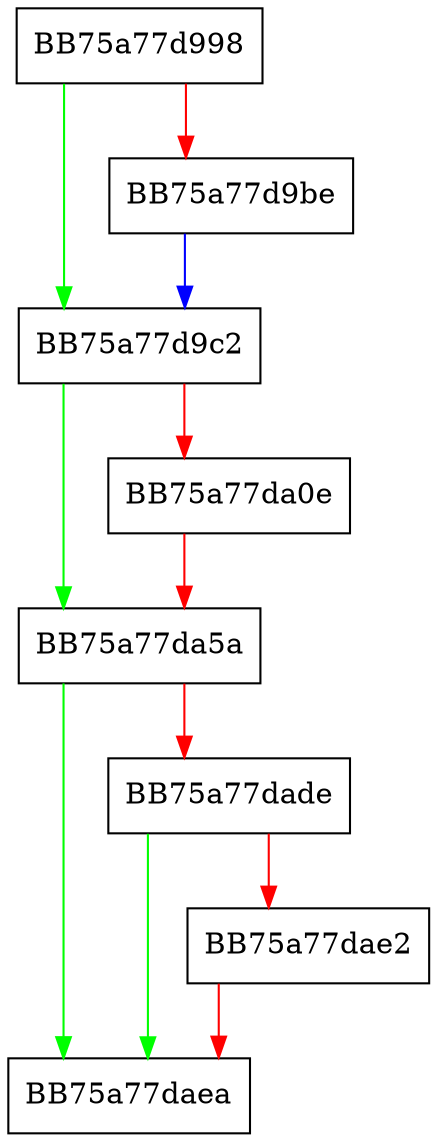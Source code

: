 digraph __scrt_fastfail {
  node [shape="box"];
  graph [splines=ortho];
  BB75a77d998 -> BB75a77d9c2 [color="green"];
  BB75a77d998 -> BB75a77d9be [color="red"];
  BB75a77d9be -> BB75a77d9c2 [color="blue"];
  BB75a77d9c2 -> BB75a77da5a [color="green"];
  BB75a77d9c2 -> BB75a77da0e [color="red"];
  BB75a77da0e -> BB75a77da5a [color="red"];
  BB75a77da5a -> BB75a77daea [color="green"];
  BB75a77da5a -> BB75a77dade [color="red"];
  BB75a77dade -> BB75a77daea [color="green"];
  BB75a77dade -> BB75a77dae2 [color="red"];
  BB75a77dae2 -> BB75a77daea [color="red"];
}